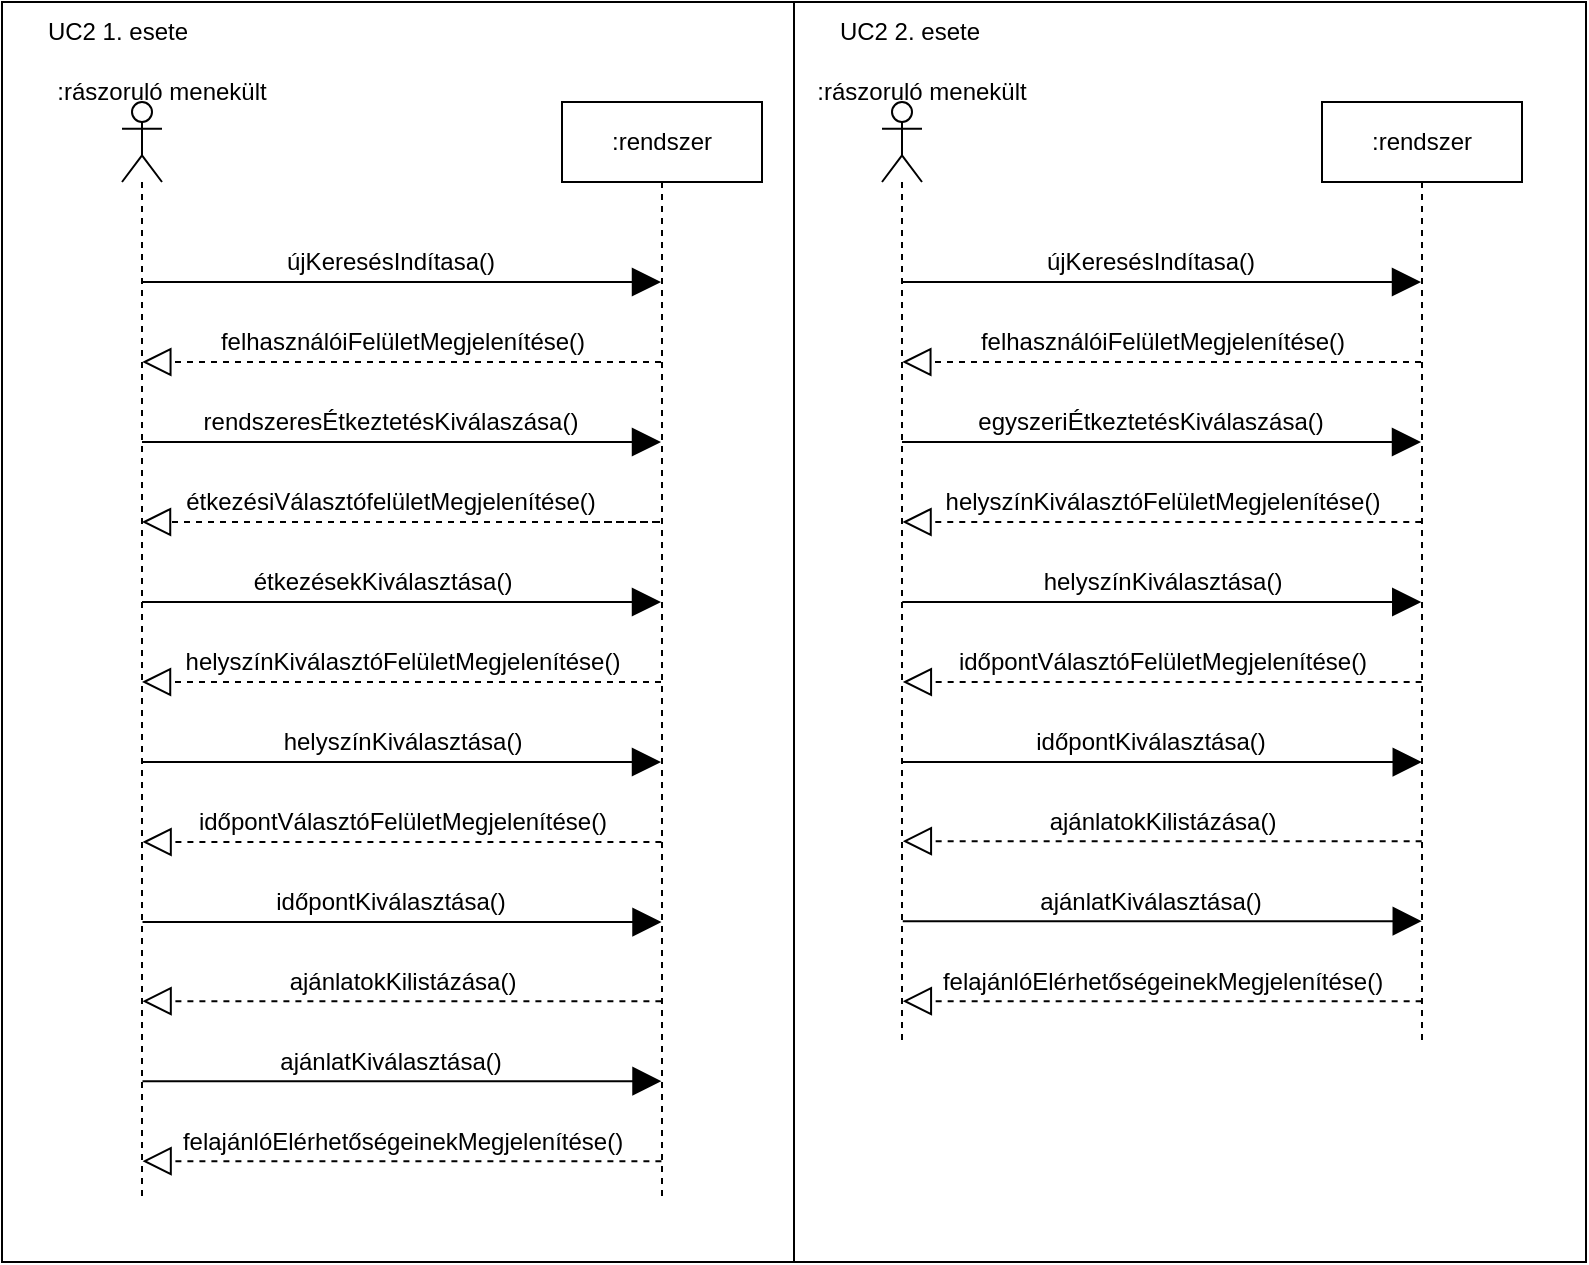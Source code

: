 <mxfile version="17.4.2" type="device"><diagram id="AQOavGMT9RYu-lGwXyNR" name="Page-1"><mxGraphModel dx="1343" dy="819" grid="1" gridSize="10" guides="1" tooltips="1" connect="1" arrows="1" fold="1" page="1" pageScale="1" pageWidth="827" pageHeight="1169" math="0" shadow="0"><root><mxCell id="0"/><mxCell id="1" parent="0"/><mxCell id="NTjabQCU_n6-80y5zJKp-3" value="" style="shape=umlLifeline;participant=umlActor;perimeter=lifelinePerimeter;whiteSpace=wrap;html=1;container=1;collapsible=0;recursiveResize=0;verticalAlign=top;spacingTop=36;outlineConnect=0;" vertex="1" parent="1"><mxGeometry x="84" y="110" width="20" height="550" as="geometry"/></mxCell><mxCell id="NTjabQCU_n6-80y5zJKp-28" value="" style="endArrow=block;dashed=1;endFill=0;endSize=12;html=1;rounded=0;" edge="1" parent="NTjabQCU_n6-80y5zJKp-3"><mxGeometry width="160" relative="1" as="geometry"><mxPoint x="269.7" y="370" as="sourcePoint"/><mxPoint x="10.292" y="370" as="targetPoint"/><Array as="points"><mxPoint x="250.2" y="370"/></Array></mxGeometry></mxCell><mxCell id="NTjabQCU_n6-80y5zJKp-5" value=":rendszer" style="shape=umlLifeline;perimeter=lifelinePerimeter;whiteSpace=wrap;html=1;container=1;collapsible=0;recursiveResize=0;outlineConnect=0;" vertex="1" parent="1"><mxGeometry x="304" y="110" width="100" height="550" as="geometry"/></mxCell><mxCell id="NTjabQCU_n6-80y5zJKp-7" value=":rászoruló menekült" style="text;html=1;strokeColor=none;fillColor=none;align=center;verticalAlign=middle;whiteSpace=wrap;rounded=1;" vertex="1" parent="1"><mxGeometry x="44" y="90" width="120" height="30" as="geometry"/></mxCell><mxCell id="NTjabQCU_n6-80y5zJKp-8" value="" style="endArrow=block;endFill=1;endSize=12;html=1;rounded=0;" edge="1" parent="1" target="NTjabQCU_n6-80y5zJKp-5"><mxGeometry width="160" relative="1" as="geometry"><mxPoint x="94" y="200" as="sourcePoint"/><mxPoint x="254" y="180" as="targetPoint"/><Array as="points"><mxPoint x="94" y="200"/><mxPoint x="304" y="200"/></Array></mxGeometry></mxCell><mxCell id="NTjabQCU_n6-80y5zJKp-9" value="újKeresésIndítasa()" style="text;html=1;align=center;verticalAlign=middle;resizable=0;points=[];autosize=1;strokeColor=none;fillColor=none;" vertex="1" parent="1"><mxGeometry x="158" y="180" width="120" height="20" as="geometry"/></mxCell><mxCell id="NTjabQCU_n6-80y5zJKp-10" value="" style="endArrow=block;dashed=1;endFill=0;endSize=12;html=1;rounded=0;" edge="1" parent="1"><mxGeometry width="160" relative="1" as="geometry"><mxPoint x="353.5" y="240" as="sourcePoint"/><mxPoint x="94.155" y="240" as="targetPoint"/><Array as="points"><mxPoint x="234" y="240"/></Array></mxGeometry></mxCell><mxCell id="NTjabQCU_n6-80y5zJKp-13" value="felhasználóiFelületMegjelenítése()" style="text;html=1;align=center;verticalAlign=middle;resizable=0;points=[];autosize=1;strokeColor=none;fillColor=none;" vertex="1" parent="1"><mxGeometry x="124" y="220" width="200" height="20" as="geometry"/></mxCell><mxCell id="NTjabQCU_n6-80y5zJKp-14" value="" style="endArrow=block;html=1;rounded=0;endFill=1;endSize=12;" edge="1" parent="1" source="NTjabQCU_n6-80y5zJKp-3" target="NTjabQCU_n6-80y5zJKp-5"><mxGeometry width="50" height="50" relative="1" as="geometry"><mxPoint x="199" y="310" as="sourcePoint"/><mxPoint x="249" y="260" as="targetPoint"/><Array as="points"><mxPoint x="184" y="280"/><mxPoint x="224" y="280"/><mxPoint x="344" y="280"/></Array></mxGeometry></mxCell><mxCell id="NTjabQCU_n6-80y5zJKp-16" value="rendszeresÉtkeztetésKiválaszása()" style="text;html=1;align=center;verticalAlign=middle;resizable=0;points=[];autosize=1;strokeColor=none;fillColor=none;" vertex="1" parent="1"><mxGeometry x="118" y="260" width="200" height="20" as="geometry"/></mxCell><mxCell id="NTjabQCU_n6-80y5zJKp-17" value="" style="endArrow=block;dashed=1;endFill=0;endSize=12;html=1;rounded=0;startArrow=none;" edge="1" parent="1"><mxGeometry width="160" relative="1" as="geometry"><mxPoint x="314" y="320" as="sourcePoint"/><mxPoint x="94" y="320" as="targetPoint"/><Array as="points"><mxPoint x="354" y="320"/><mxPoint x="314" y="320"/></Array></mxGeometry></mxCell><mxCell id="NTjabQCU_n6-80y5zJKp-18" value="étkezésiVálasztófelületMegjelenítése()" style="text;html=1;align=center;verticalAlign=middle;resizable=0;points=[];autosize=1;strokeColor=none;fillColor=none;" vertex="1" parent="1"><mxGeometry x="108" y="300" width="220" height="20" as="geometry"/></mxCell><mxCell id="NTjabQCU_n6-80y5zJKp-21" value="" style="endArrow=block;endFill=1;endSize=12;html=1;rounded=0;" edge="1" parent="1" target="NTjabQCU_n6-80y5zJKp-5"><mxGeometry width="160" relative="1" as="geometry"><mxPoint x="94" y="360" as="sourcePoint"/><mxPoint x="254" y="360" as="targetPoint"/></mxGeometry></mxCell><mxCell id="NTjabQCU_n6-80y5zJKp-22" value="étkezésekKiválasztása()" style="text;html=1;align=center;verticalAlign=middle;resizable=0;points=[];autosize=1;strokeColor=none;fillColor=none;" vertex="1" parent="1"><mxGeometry x="144" y="340" width="140" height="20" as="geometry"/></mxCell><mxCell id="NTjabQCU_n6-80y5zJKp-23" value="" style="endArrow=block;dashed=1;endFill=0;endSize=12;html=1;rounded=0;" edge="1" parent="1" source="NTjabQCU_n6-80y5zJKp-5" target="NTjabQCU_n6-80y5zJKp-3"><mxGeometry width="160" relative="1" as="geometry"><mxPoint x="194" y="410" as="sourcePoint"/><mxPoint x="354" y="410" as="targetPoint"/><Array as="points"><mxPoint x="334" y="400"/></Array></mxGeometry></mxCell><mxCell id="NTjabQCU_n6-80y5zJKp-24" value="helyszínKiválasztóFelületMegjelenítése()" style="text;html=1;align=center;verticalAlign=middle;resizable=0;points=[];autosize=1;strokeColor=none;fillColor=none;" vertex="1" parent="1"><mxGeometry x="109" y="380" width="230" height="20" as="geometry"/></mxCell><mxCell id="NTjabQCU_n6-80y5zJKp-25" value="" style="endArrow=block;endFill=1;html=1;edgeStyle=orthogonalEdgeStyle;align=left;verticalAlign=top;rounded=0;endSize=12;" edge="1" parent="1" target="NTjabQCU_n6-80y5zJKp-5"><mxGeometry x="-1" relative="1" as="geometry"><mxPoint x="94" y="440" as="sourcePoint"/><mxPoint x="254" y="440" as="targetPoint"/><Array as="points"><mxPoint x="274" y="440"/><mxPoint x="274" y="440"/></Array></mxGeometry></mxCell><mxCell id="NTjabQCU_n6-80y5zJKp-27" value="helyszínKiválasztása()" style="text;html=1;align=center;verticalAlign=middle;resizable=0;points=[];autosize=1;strokeColor=none;fillColor=none;" vertex="1" parent="1"><mxGeometry x="159" y="420" width="130" height="20" as="geometry"/></mxCell><mxCell id="NTjabQCU_n6-80y5zJKp-29" value="időpontVálasztóFelületMegjelenítése()" style="text;html=1;align=center;verticalAlign=middle;resizable=0;points=[];autosize=1;strokeColor=none;fillColor=none;" vertex="1" parent="1"><mxGeometry x="114" y="460" width="220" height="20" as="geometry"/></mxCell><mxCell id="NTjabQCU_n6-80y5zJKp-30" value="" style="endArrow=block;endFill=1;html=1;edgeStyle=orthogonalEdgeStyle;align=left;verticalAlign=top;rounded=0;endSize=12;" edge="1" parent="1"><mxGeometry x="-1" relative="1" as="geometry"><mxPoint x="94.25" y="520" as="sourcePoint"/><mxPoint x="353.75" y="520.02" as="targetPoint"/><Array as="points"><mxPoint x="274.25" y="520"/><mxPoint x="274.25" y="520"/></Array></mxGeometry></mxCell><mxCell id="NTjabQCU_n6-80y5zJKp-31" value="időpontKiválasztása()" style="text;html=1;align=center;verticalAlign=middle;resizable=0;points=[];autosize=1;strokeColor=none;fillColor=none;" vertex="1" parent="1"><mxGeometry x="153" y="500" width="130" height="20" as="geometry"/></mxCell><mxCell id="NTjabQCU_n6-80y5zJKp-32" value="" style="endArrow=block;dashed=1;endFill=0;endSize=12;html=1;rounded=0;" edge="1" parent="1"><mxGeometry width="160" relative="1" as="geometry"><mxPoint x="353.7" y="559.59" as="sourcePoint"/><mxPoint x="94.292" y="559.59" as="targetPoint"/><Array as="points"><mxPoint x="334.2" y="559.59"/></Array></mxGeometry></mxCell><mxCell id="NTjabQCU_n6-80y5zJKp-33" value="ajánlatokKilistázása()" style="text;html=1;align=center;verticalAlign=middle;resizable=0;points=[];autosize=1;strokeColor=none;fillColor=none;" vertex="1" parent="1"><mxGeometry x="159" y="539.59" width="130" height="20" as="geometry"/></mxCell><mxCell id="NTjabQCU_n6-80y5zJKp-34" value="" style="endArrow=block;endFill=1;html=1;edgeStyle=orthogonalEdgeStyle;align=left;verticalAlign=top;rounded=0;endSize=12;" edge="1" parent="1"><mxGeometry x="-1" relative="1" as="geometry"><mxPoint x="94.25" y="599.59" as="sourcePoint"/><mxPoint x="353.75" y="599.61" as="targetPoint"/><Array as="points"><mxPoint x="274.25" y="599.59"/><mxPoint x="274.25" y="599.59"/></Array></mxGeometry></mxCell><mxCell id="NTjabQCU_n6-80y5zJKp-35" value="ajánlatKiválasztása()" style="text;html=1;align=center;verticalAlign=middle;resizable=0;points=[];autosize=1;strokeColor=none;fillColor=none;" vertex="1" parent="1"><mxGeometry x="153" y="579.59" width="130" height="20" as="geometry"/></mxCell><mxCell id="NTjabQCU_n6-80y5zJKp-36" value="" style="endArrow=block;dashed=1;endFill=0;endSize=12;html=1;rounded=0;" edge="1" parent="1"><mxGeometry width="160" relative="1" as="geometry"><mxPoint x="353.7" y="639.59" as="sourcePoint"/><mxPoint x="94.292" y="639.59" as="targetPoint"/><Array as="points"><mxPoint x="334.2" y="639.59"/></Array></mxGeometry></mxCell><mxCell id="NTjabQCU_n6-80y5zJKp-37" value="felajánlóElérhetőségeinekMegjelenítése()" style="text;html=1;align=center;verticalAlign=middle;resizable=0;points=[];autosize=1;strokeColor=none;fillColor=none;" vertex="1" parent="1"><mxGeometry x="104" y="619.59" width="240" height="20" as="geometry"/></mxCell><mxCell id="NTjabQCU_n6-80y5zJKp-40" value="" style="shape=umlLifeline;participant=umlActor;perimeter=lifelinePerimeter;whiteSpace=wrap;html=1;container=1;collapsible=0;recursiveResize=0;verticalAlign=top;spacingTop=36;outlineConnect=0;" vertex="1" parent="1"><mxGeometry x="464" y="110" width="20" height="470" as="geometry"/></mxCell><mxCell id="NTjabQCU_n6-80y5zJKp-41" value="" style="endArrow=block;dashed=1;endFill=0;endSize=12;html=1;rounded=0;" edge="1" parent="NTjabQCU_n6-80y5zJKp-40"><mxGeometry width="160" relative="1" as="geometry"><mxPoint x="269.83" y="290" as="sourcePoint"/><mxPoint x="10.422" y="290" as="targetPoint"/><Array as="points"><mxPoint x="250.33" y="290"/></Array></mxGeometry></mxCell><mxCell id="NTjabQCU_n6-80y5zJKp-42" value=":rendszer" style="shape=umlLifeline;perimeter=lifelinePerimeter;whiteSpace=wrap;html=1;container=1;collapsible=0;recursiveResize=0;outlineConnect=0;" vertex="1" parent="1"><mxGeometry x="684" y="110" width="100" height="470" as="geometry"/></mxCell><mxCell id="NTjabQCU_n6-80y5zJKp-43" value=":rászoruló menekült" style="text;html=1;strokeColor=none;fillColor=none;align=center;verticalAlign=middle;whiteSpace=wrap;rounded=1;" vertex="1" parent="1"><mxGeometry x="424" y="90" width="120" height="30" as="geometry"/></mxCell><mxCell id="NTjabQCU_n6-80y5zJKp-44" value="" style="endArrow=block;endFill=1;endSize=12;html=1;rounded=0;" edge="1" parent="1" target="NTjabQCU_n6-80y5zJKp-42"><mxGeometry width="160" relative="1" as="geometry"><mxPoint x="474" y="200" as="sourcePoint"/><mxPoint x="634" y="180" as="targetPoint"/><Array as="points"><mxPoint x="474" y="200"/><mxPoint x="684" y="200"/></Array></mxGeometry></mxCell><mxCell id="NTjabQCU_n6-80y5zJKp-45" value="újKeresésIndítasa()" style="text;html=1;align=center;verticalAlign=middle;resizable=0;points=[];autosize=1;strokeColor=none;fillColor=none;" vertex="1" parent="1"><mxGeometry x="538" y="180" width="120" height="20" as="geometry"/></mxCell><mxCell id="NTjabQCU_n6-80y5zJKp-46" value="" style="endArrow=block;dashed=1;endFill=0;endSize=12;html=1;rounded=0;" edge="1" parent="1"><mxGeometry width="160" relative="1" as="geometry"><mxPoint x="733.5" y="240" as="sourcePoint"/><mxPoint x="474.155" y="240" as="targetPoint"/><Array as="points"><mxPoint x="614" y="240"/></Array></mxGeometry></mxCell><mxCell id="NTjabQCU_n6-80y5zJKp-47" value="felhasználóiFelületMegjelenítése()" style="text;html=1;align=center;verticalAlign=middle;resizable=0;points=[];autosize=1;strokeColor=none;fillColor=none;" vertex="1" parent="1"><mxGeometry x="504" y="220" width="200" height="20" as="geometry"/></mxCell><mxCell id="NTjabQCU_n6-80y5zJKp-48" value="" style="endArrow=block;html=1;rounded=0;endFill=1;endSize=12;" edge="1" parent="1" source="NTjabQCU_n6-80y5zJKp-40" target="NTjabQCU_n6-80y5zJKp-42"><mxGeometry width="50" height="50" relative="1" as="geometry"><mxPoint x="579" y="310" as="sourcePoint"/><mxPoint x="629" y="260" as="targetPoint"/><Array as="points"><mxPoint x="564" y="280"/><mxPoint x="604" y="280"/><mxPoint x="724" y="280"/></Array></mxGeometry></mxCell><mxCell id="NTjabQCU_n6-80y5zJKp-49" value="egyszeriÉtkeztetésKiválaszása()" style="text;html=1;align=center;verticalAlign=middle;resizable=0;points=[];autosize=1;strokeColor=none;fillColor=none;" vertex="1" parent="1"><mxGeometry x="503" y="260" width="190" height="20" as="geometry"/></mxCell><mxCell id="NTjabQCU_n6-80y5zJKp-54" value="" style="endArrow=block;dashed=1;endFill=0;endSize=12;html=1;rounded=0;" edge="1" parent="1"><mxGeometry width="160" relative="1" as="geometry"><mxPoint x="733.63" y="320" as="sourcePoint"/><mxPoint x="474.26" y="320" as="targetPoint"/><Array as="points"><mxPoint x="714.13" y="320"/></Array></mxGeometry></mxCell><mxCell id="NTjabQCU_n6-80y5zJKp-55" value="helyszínKiválasztóFelületMegjelenítése()" style="text;html=1;align=center;verticalAlign=middle;resizable=0;points=[];autosize=1;strokeColor=none;fillColor=none;" vertex="1" parent="1"><mxGeometry x="489.13" y="300" width="230" height="20" as="geometry"/></mxCell><mxCell id="NTjabQCU_n6-80y5zJKp-56" value="" style="endArrow=block;endFill=1;html=1;edgeStyle=orthogonalEdgeStyle;align=left;verticalAlign=top;rounded=0;endSize=12;" edge="1" parent="1"><mxGeometry x="-1" relative="1" as="geometry"><mxPoint x="474.13" y="360" as="sourcePoint"/><mxPoint x="733.63" y="360.0" as="targetPoint"/><Array as="points"><mxPoint x="654.13" y="360"/><mxPoint x="654.13" y="360"/></Array></mxGeometry></mxCell><mxCell id="NTjabQCU_n6-80y5zJKp-57" value="helyszínKiválasztása()" style="text;html=1;align=center;verticalAlign=middle;resizable=0;points=[];autosize=1;strokeColor=none;fillColor=none;" vertex="1" parent="1"><mxGeometry x="539.13" y="340" width="130" height="20" as="geometry"/></mxCell><mxCell id="NTjabQCU_n6-80y5zJKp-58" value="időpontVálasztóFelületMegjelenítése()" style="text;html=1;align=center;verticalAlign=middle;resizable=0;points=[];autosize=1;strokeColor=none;fillColor=none;" vertex="1" parent="1"><mxGeometry x="494.13" y="380" width="220" height="20" as="geometry"/></mxCell><mxCell id="NTjabQCU_n6-80y5zJKp-59" value="" style="endArrow=block;endFill=1;html=1;edgeStyle=orthogonalEdgeStyle;align=left;verticalAlign=top;rounded=0;endSize=12;" edge="1" parent="1"><mxGeometry x="-1" relative="1" as="geometry"><mxPoint x="474.38" y="440" as="sourcePoint"/><mxPoint x="733.88" y="440.02" as="targetPoint"/><Array as="points"><mxPoint x="654.38" y="440"/><mxPoint x="654.38" y="440"/></Array></mxGeometry></mxCell><mxCell id="NTjabQCU_n6-80y5zJKp-60" value="időpontKiválasztása()" style="text;html=1;align=center;verticalAlign=middle;resizable=0;points=[];autosize=1;strokeColor=none;fillColor=none;" vertex="1" parent="1"><mxGeometry x="533.13" y="420" width="130" height="20" as="geometry"/></mxCell><mxCell id="NTjabQCU_n6-80y5zJKp-61" value="" style="endArrow=block;dashed=1;endFill=0;endSize=12;html=1;rounded=0;" edge="1" parent="1"><mxGeometry width="160" relative="1" as="geometry"><mxPoint x="733.83" y="479.59" as="sourcePoint"/><mxPoint x="474.422" y="479.59" as="targetPoint"/><Array as="points"><mxPoint x="714.33" y="479.59"/></Array></mxGeometry></mxCell><mxCell id="NTjabQCU_n6-80y5zJKp-62" value="ajánlatokKilistázása()" style="text;html=1;align=center;verticalAlign=middle;resizable=0;points=[];autosize=1;strokeColor=none;fillColor=none;" vertex="1" parent="1"><mxGeometry x="539.13" y="459.59" width="130" height="20" as="geometry"/></mxCell><mxCell id="NTjabQCU_n6-80y5zJKp-63" value="" style="endArrow=block;endFill=1;html=1;edgeStyle=orthogonalEdgeStyle;align=left;verticalAlign=top;rounded=0;endSize=12;" edge="1" parent="1"><mxGeometry x="-1" relative="1" as="geometry"><mxPoint x="474.38" y="519.59" as="sourcePoint"/><mxPoint x="733.88" y="519.61" as="targetPoint"/><Array as="points"><mxPoint x="654.38" y="519.59"/><mxPoint x="654.38" y="519.59"/></Array></mxGeometry></mxCell><mxCell id="NTjabQCU_n6-80y5zJKp-64" value="ajánlatKiválasztása()" style="text;html=1;align=center;verticalAlign=middle;resizable=0;points=[];autosize=1;strokeColor=none;fillColor=none;" vertex="1" parent="1"><mxGeometry x="533.13" y="499.59" width="130" height="20" as="geometry"/></mxCell><mxCell id="NTjabQCU_n6-80y5zJKp-65" value="" style="endArrow=block;dashed=1;endFill=0;endSize=12;html=1;rounded=0;" edge="1" parent="1"><mxGeometry width="160" relative="1" as="geometry"><mxPoint x="733.83" y="559.59" as="sourcePoint"/><mxPoint x="474.422" y="559.59" as="targetPoint"/><Array as="points"><mxPoint x="714.33" y="559.59"/></Array></mxGeometry></mxCell><mxCell id="NTjabQCU_n6-80y5zJKp-66" value="felajánlóElérhetőségeinekMegjelenítése()" style="text;html=1;align=center;verticalAlign=middle;resizable=0;points=[];autosize=1;strokeColor=none;fillColor=none;" vertex="1" parent="1"><mxGeometry x="484.13" y="539.59" width="240" height="20" as="geometry"/></mxCell><mxCell id="NTjabQCU_n6-80y5zJKp-67" value="" style="rounded=0;whiteSpace=wrap;html=1;fillColor=none;" vertex="1" parent="1"><mxGeometry x="24" y="60" width="396" height="630" as="geometry"/></mxCell><mxCell id="NTjabQCU_n6-80y5zJKp-68" value="" style="rounded=0;whiteSpace=wrap;html=1;fillColor=none;" vertex="1" parent="1"><mxGeometry x="420" y="60" width="396" height="630" as="geometry"/></mxCell><mxCell id="NTjabQCU_n6-80y5zJKp-69" value="UC2 1. esete" style="text;html=1;strokeColor=none;fillColor=none;align=center;verticalAlign=middle;whiteSpace=wrap;rounded=0;" vertex="1" parent="1"><mxGeometry x="24" y="60" width="116" height="30" as="geometry"/></mxCell><mxCell id="NTjabQCU_n6-80y5zJKp-70" value="UC2 2. esete" style="text;html=1;strokeColor=none;fillColor=none;align=center;verticalAlign=middle;whiteSpace=wrap;rounded=0;" vertex="1" parent="1"><mxGeometry x="420" y="60" width="116" height="30" as="geometry"/></mxCell></root></mxGraphModel></diagram></mxfile>